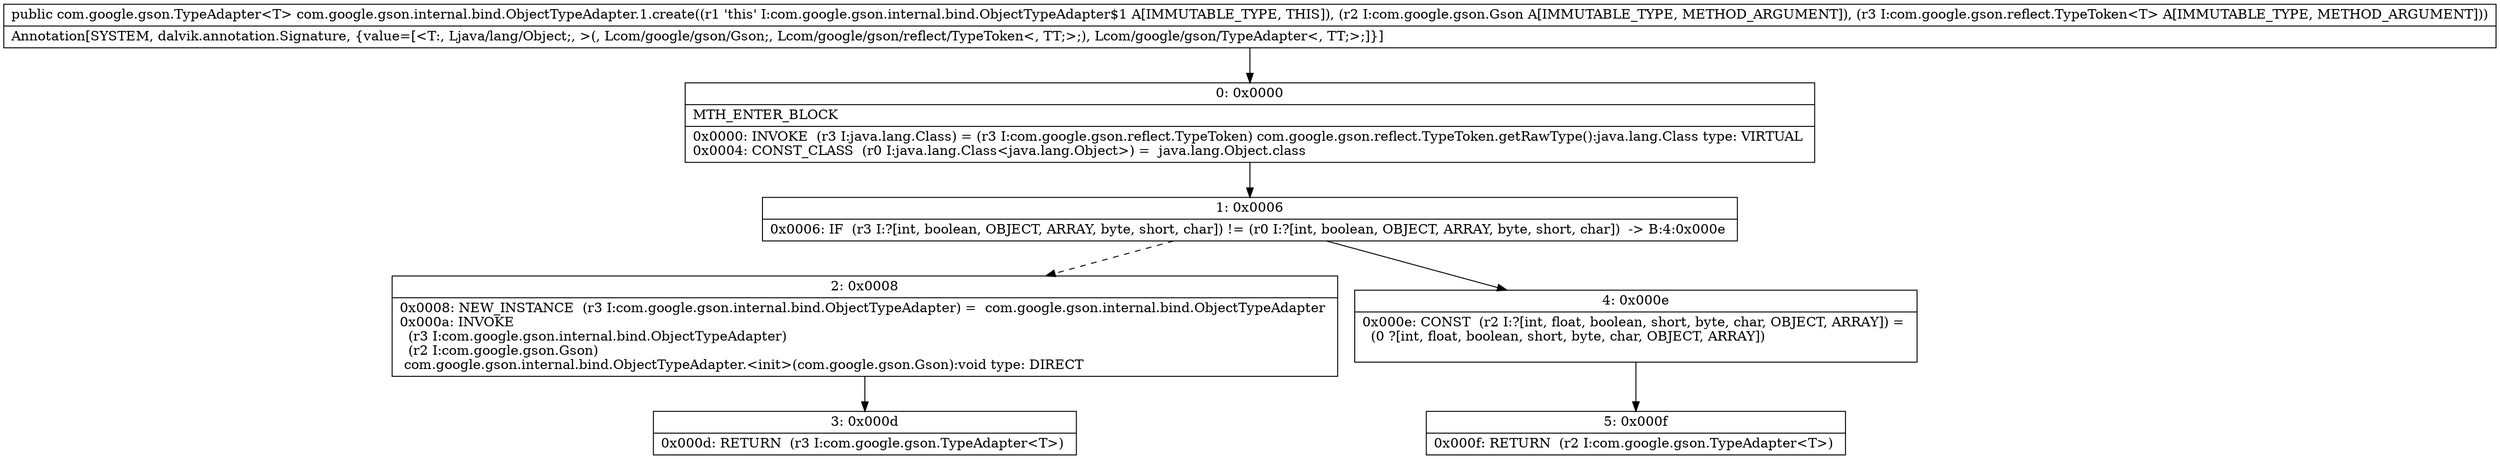 digraph "CFG forcom.google.gson.internal.bind.ObjectTypeAdapter.1.create(Lcom\/google\/gson\/Gson;Lcom\/google\/gson\/reflect\/TypeToken;)Lcom\/google\/gson\/TypeAdapter;" {
Node_0 [shape=record,label="{0\:\ 0x0000|MTH_ENTER_BLOCK\l|0x0000: INVOKE  (r3 I:java.lang.Class) = (r3 I:com.google.gson.reflect.TypeToken) com.google.gson.reflect.TypeToken.getRawType():java.lang.Class type: VIRTUAL \l0x0004: CONST_CLASS  (r0 I:java.lang.Class\<java.lang.Object\>) =  java.lang.Object.class \l}"];
Node_1 [shape=record,label="{1\:\ 0x0006|0x0006: IF  (r3 I:?[int, boolean, OBJECT, ARRAY, byte, short, char]) != (r0 I:?[int, boolean, OBJECT, ARRAY, byte, short, char])  \-\> B:4:0x000e \l}"];
Node_2 [shape=record,label="{2\:\ 0x0008|0x0008: NEW_INSTANCE  (r3 I:com.google.gson.internal.bind.ObjectTypeAdapter) =  com.google.gson.internal.bind.ObjectTypeAdapter \l0x000a: INVOKE  \l  (r3 I:com.google.gson.internal.bind.ObjectTypeAdapter)\l  (r2 I:com.google.gson.Gson)\l com.google.gson.internal.bind.ObjectTypeAdapter.\<init\>(com.google.gson.Gson):void type: DIRECT \l}"];
Node_3 [shape=record,label="{3\:\ 0x000d|0x000d: RETURN  (r3 I:com.google.gson.TypeAdapter\<T\>) \l}"];
Node_4 [shape=record,label="{4\:\ 0x000e|0x000e: CONST  (r2 I:?[int, float, boolean, short, byte, char, OBJECT, ARRAY]) = \l  (0 ?[int, float, boolean, short, byte, char, OBJECT, ARRAY])\l \l}"];
Node_5 [shape=record,label="{5\:\ 0x000f|0x000f: RETURN  (r2 I:com.google.gson.TypeAdapter\<T\>) \l}"];
MethodNode[shape=record,label="{public com.google.gson.TypeAdapter\<T\> com.google.gson.internal.bind.ObjectTypeAdapter.1.create((r1 'this' I:com.google.gson.internal.bind.ObjectTypeAdapter$1 A[IMMUTABLE_TYPE, THIS]), (r2 I:com.google.gson.Gson A[IMMUTABLE_TYPE, METHOD_ARGUMENT]), (r3 I:com.google.gson.reflect.TypeToken\<T\> A[IMMUTABLE_TYPE, METHOD_ARGUMENT]))  | Annotation[SYSTEM, dalvik.annotation.Signature, \{value=[\<T:, Ljava\/lang\/Object;, \>(, Lcom\/google\/gson\/Gson;, Lcom\/google\/gson\/reflect\/TypeToken\<, TT;\>;), Lcom\/google\/gson\/TypeAdapter\<, TT;\>;]\}]\l}"];
MethodNode -> Node_0;
Node_0 -> Node_1;
Node_1 -> Node_2[style=dashed];
Node_1 -> Node_4;
Node_2 -> Node_3;
Node_4 -> Node_5;
}

